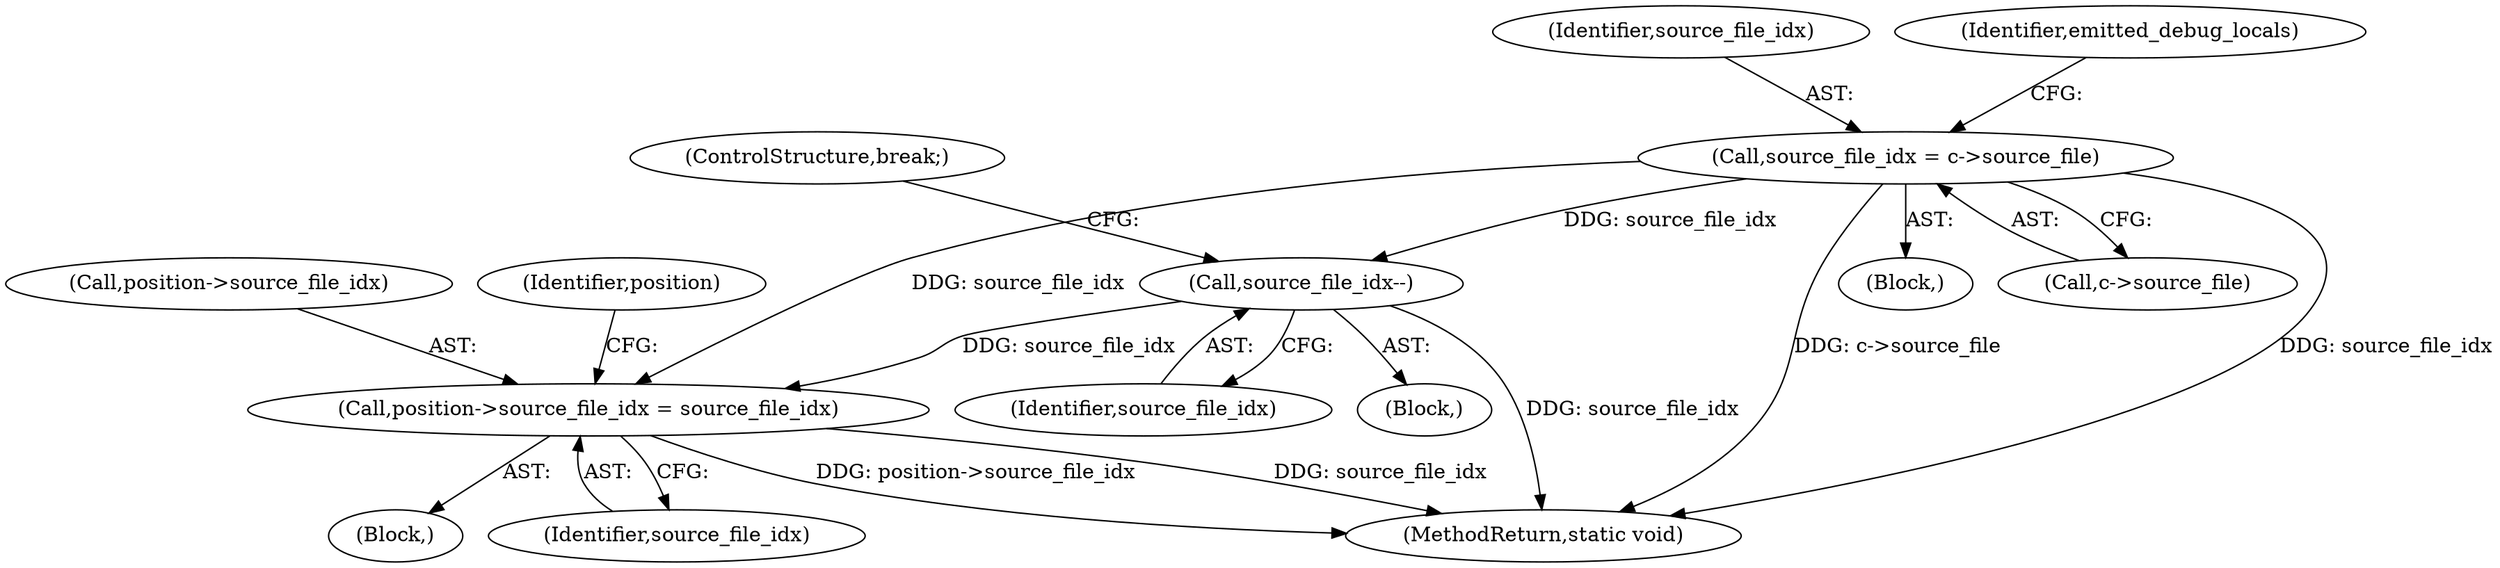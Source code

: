 digraph "0_radare2_ad55822430a03fe075221b543efb434567e9e431@pointer" {
"1000970" [label="(Call,position->source_file_idx = source_file_idx)"];
"1000932" [label="(Call,source_file_idx--)"];
"1000160" [label="(Call,source_file_idx = c->source_file)"];
"1000934" [label="(ControlStructure,break;)"];
"1001185" [label="(MethodReturn,static void)"];
"1000161" [label="(Identifier,source_file_idx)"];
"1000936" [label="(Block,)"];
"1000122" [label="(Block,)"];
"1000977" [label="(Identifier,position)"];
"1000974" [label="(Identifier,source_file_idx)"];
"1000160" [label="(Call,source_file_idx = c->source_file)"];
"1000970" [label="(Call,position->source_file_idx = source_file_idx)"];
"1000932" [label="(Call,source_file_idx--)"];
"1000162" [label="(Call,c->source_file)"];
"1000933" [label="(Identifier,source_file_idx)"];
"1000922" [label="(Block,)"];
"1000971" [label="(Call,position->source_file_idx)"];
"1000169" [label="(Identifier,emitted_debug_locals)"];
"1000970" -> "1000936"  [label="AST: "];
"1000970" -> "1000974"  [label="CFG: "];
"1000971" -> "1000970"  [label="AST: "];
"1000974" -> "1000970"  [label="AST: "];
"1000977" -> "1000970"  [label="CFG: "];
"1000970" -> "1001185"  [label="DDG: source_file_idx"];
"1000970" -> "1001185"  [label="DDG: position->source_file_idx"];
"1000932" -> "1000970"  [label="DDG: source_file_idx"];
"1000160" -> "1000970"  [label="DDG: source_file_idx"];
"1000932" -> "1000922"  [label="AST: "];
"1000932" -> "1000933"  [label="CFG: "];
"1000933" -> "1000932"  [label="AST: "];
"1000934" -> "1000932"  [label="CFG: "];
"1000932" -> "1001185"  [label="DDG: source_file_idx"];
"1000160" -> "1000932"  [label="DDG: source_file_idx"];
"1000160" -> "1000122"  [label="AST: "];
"1000160" -> "1000162"  [label="CFG: "];
"1000161" -> "1000160"  [label="AST: "];
"1000162" -> "1000160"  [label="AST: "];
"1000169" -> "1000160"  [label="CFG: "];
"1000160" -> "1001185"  [label="DDG: c->source_file"];
"1000160" -> "1001185"  [label="DDG: source_file_idx"];
}
